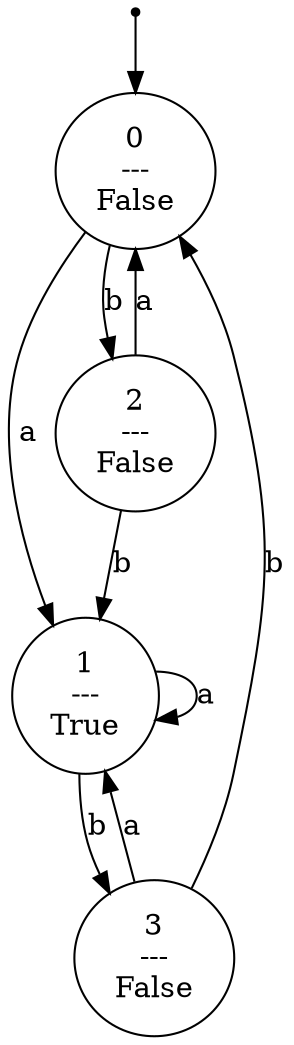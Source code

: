 digraph G {
0 [label="", shape=point];
0 -> 1;
1 [label="0\n---\nFalse"];
1 -> 2  [label=a];
1 -> 3  [label=b];
2 [label="1\n---\nTrue"];
2 -> 2  [label=a];
2 -> 4  [label=b];
3 [label="2\n---\nFalse"];
3 -> 1  [label=a];
3 -> 2  [label=b];
4 [label="3\n---\nFalse"];
4 -> 2  [label=a];
4 -> 1  [label=b];
}
